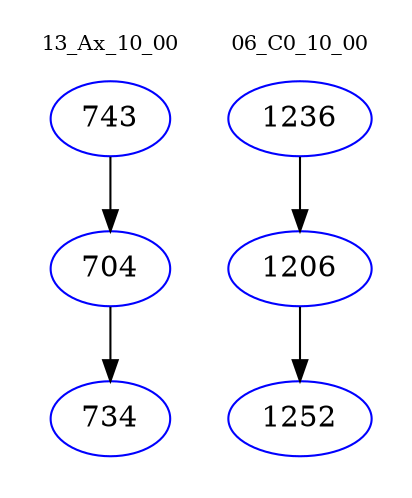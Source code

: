 digraph{
subgraph cluster_0 {
color = white
label = "13_Ax_10_00";
fontsize=10;
T0_743 [label="743", color="blue"]
T0_743 -> T0_704 [color="black"]
T0_704 [label="704", color="blue"]
T0_704 -> T0_734 [color="black"]
T0_734 [label="734", color="blue"]
}
subgraph cluster_1 {
color = white
label = "06_C0_10_00";
fontsize=10;
T1_1236 [label="1236", color="blue"]
T1_1236 -> T1_1206 [color="black"]
T1_1206 [label="1206", color="blue"]
T1_1206 -> T1_1252 [color="black"]
T1_1252 [label="1252", color="blue"]
}
}
